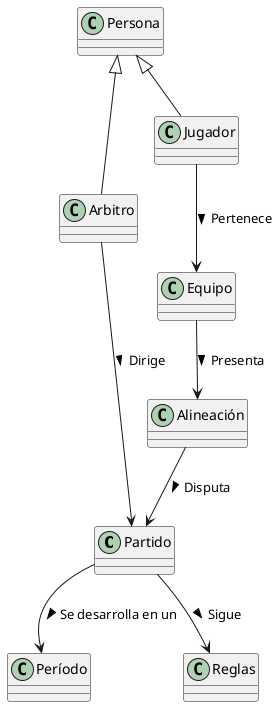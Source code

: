 @startuml

Partido  --> Período : Se desarrolla en un >

Alineación --> Partido : Disputa >

Equipo --> Alineación : Presenta >

Arbitro --> Partido : Dirige >

Jugador --> Equipo : Pertenece >

Partido --> Reglas : Sigue >

Persona <|-- Arbitro
Persona <|-- Jugador

@enduml
